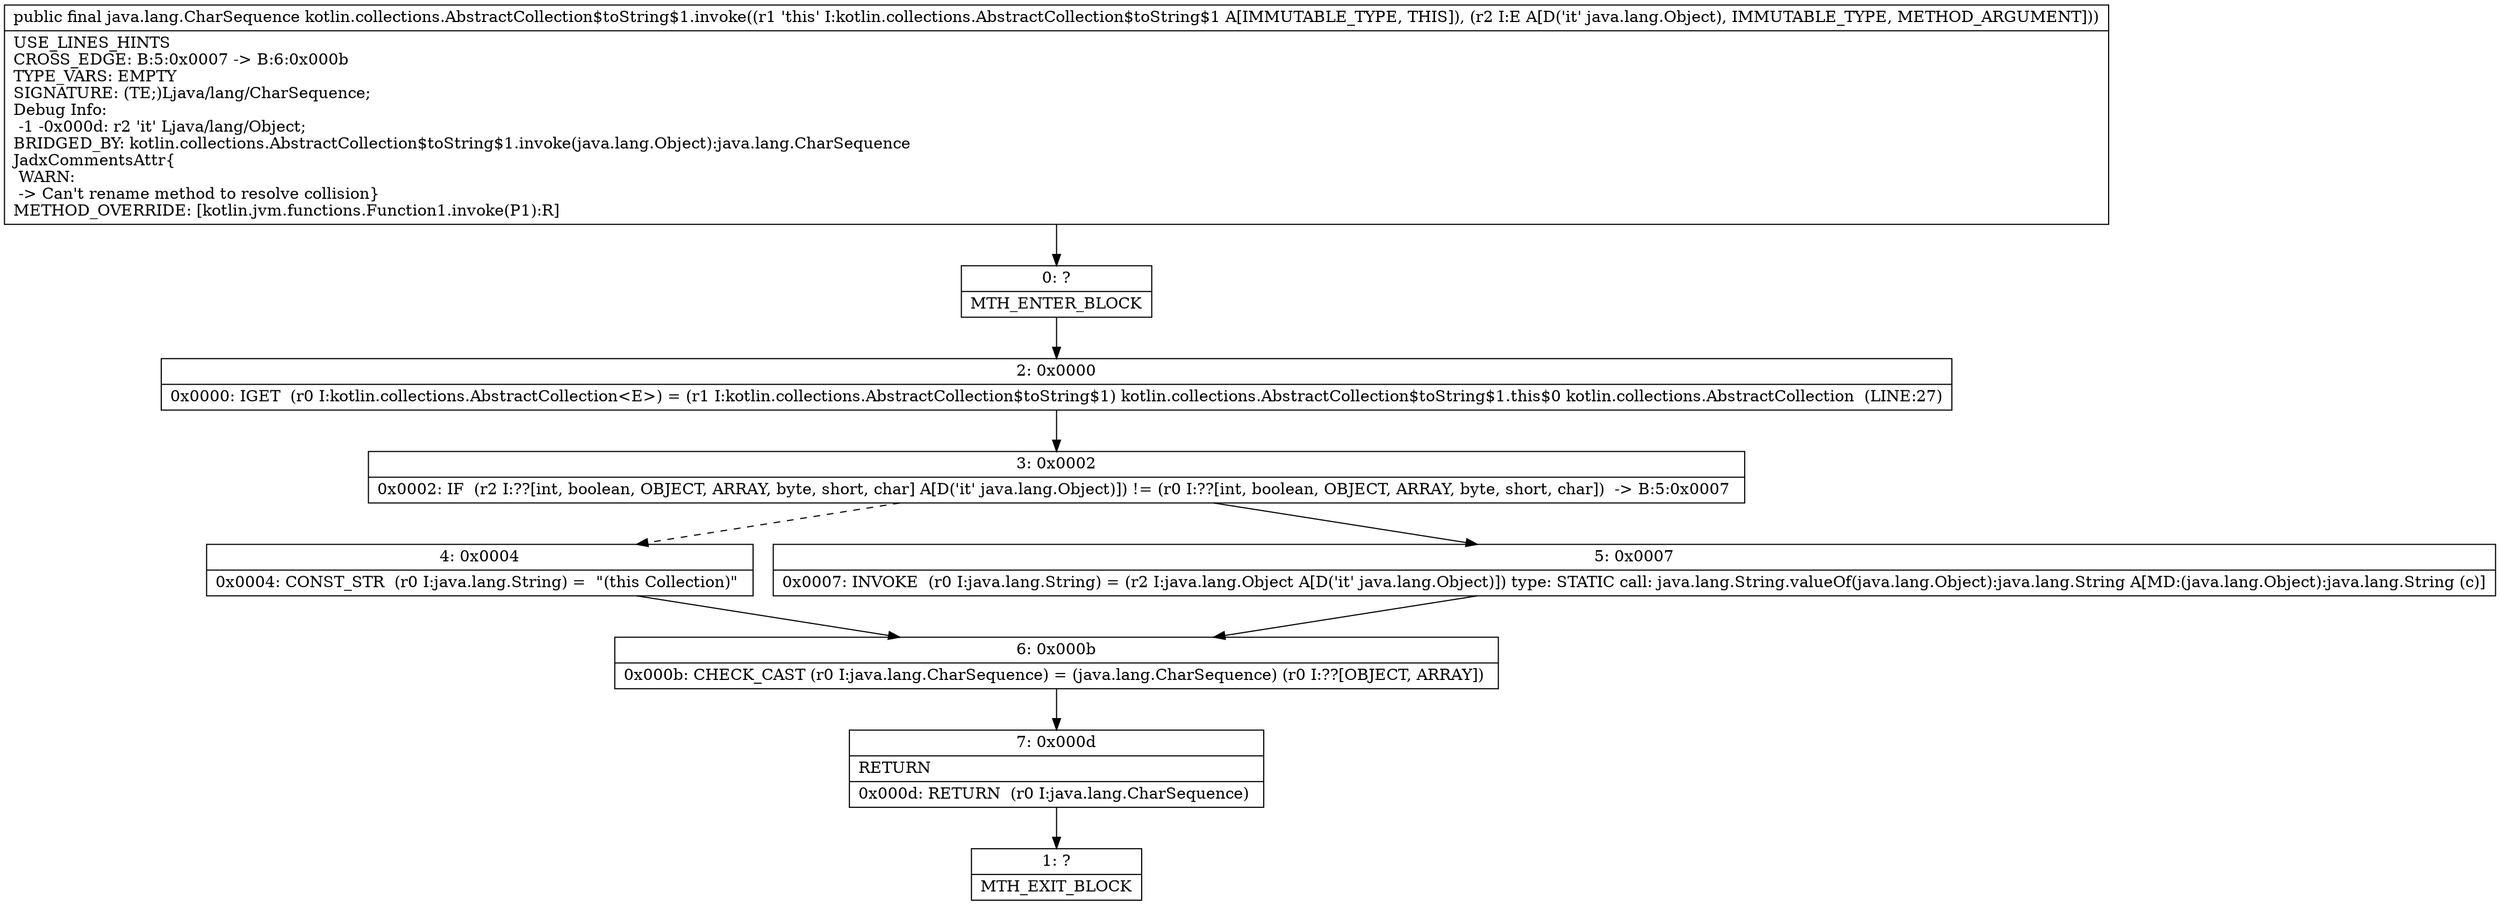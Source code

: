 digraph "CFG forkotlin.collections.AbstractCollection$toString$1.invoke(Ljava\/lang\/Object;)Ljava\/lang\/CharSequence;" {
Node_0 [shape=record,label="{0\:\ ?|MTH_ENTER_BLOCK\l}"];
Node_2 [shape=record,label="{2\:\ 0x0000|0x0000: IGET  (r0 I:kotlin.collections.AbstractCollection\<E\>) = (r1 I:kotlin.collections.AbstractCollection$toString$1) kotlin.collections.AbstractCollection$toString$1.this$0 kotlin.collections.AbstractCollection  (LINE:27)\l}"];
Node_3 [shape=record,label="{3\:\ 0x0002|0x0002: IF  (r2 I:??[int, boolean, OBJECT, ARRAY, byte, short, char] A[D('it' java.lang.Object)]) != (r0 I:??[int, boolean, OBJECT, ARRAY, byte, short, char])  \-\> B:5:0x0007 \l}"];
Node_4 [shape=record,label="{4\:\ 0x0004|0x0004: CONST_STR  (r0 I:java.lang.String) =  \"(this Collection)\" \l}"];
Node_6 [shape=record,label="{6\:\ 0x000b|0x000b: CHECK_CAST (r0 I:java.lang.CharSequence) = (java.lang.CharSequence) (r0 I:??[OBJECT, ARRAY]) \l}"];
Node_7 [shape=record,label="{7\:\ 0x000d|RETURN\l|0x000d: RETURN  (r0 I:java.lang.CharSequence) \l}"];
Node_1 [shape=record,label="{1\:\ ?|MTH_EXIT_BLOCK\l}"];
Node_5 [shape=record,label="{5\:\ 0x0007|0x0007: INVOKE  (r0 I:java.lang.String) = (r2 I:java.lang.Object A[D('it' java.lang.Object)]) type: STATIC call: java.lang.String.valueOf(java.lang.Object):java.lang.String A[MD:(java.lang.Object):java.lang.String (c)]\l}"];
MethodNode[shape=record,label="{public final java.lang.CharSequence kotlin.collections.AbstractCollection$toString$1.invoke((r1 'this' I:kotlin.collections.AbstractCollection$toString$1 A[IMMUTABLE_TYPE, THIS]), (r2 I:E A[D('it' java.lang.Object), IMMUTABLE_TYPE, METHOD_ARGUMENT]))  | USE_LINES_HINTS\lCROSS_EDGE: B:5:0x0007 \-\> B:6:0x000b\lTYPE_VARS: EMPTY\lSIGNATURE: (TE;)Ljava\/lang\/CharSequence;\lDebug Info:\l  \-1 \-0x000d: r2 'it' Ljava\/lang\/Object;\lBRIDGED_BY: kotlin.collections.AbstractCollection$toString$1.invoke(java.lang.Object):java.lang.CharSequence\lJadxCommentsAttr\{\l WARN: \l \-\> Can't rename method to resolve collision\}\lMETHOD_OVERRIDE: [kotlin.jvm.functions.Function1.invoke(P1):R]\l}"];
MethodNode -> Node_0;Node_0 -> Node_2;
Node_2 -> Node_3;
Node_3 -> Node_4[style=dashed];
Node_3 -> Node_5;
Node_4 -> Node_6;
Node_6 -> Node_7;
Node_7 -> Node_1;
Node_5 -> Node_6;
}

